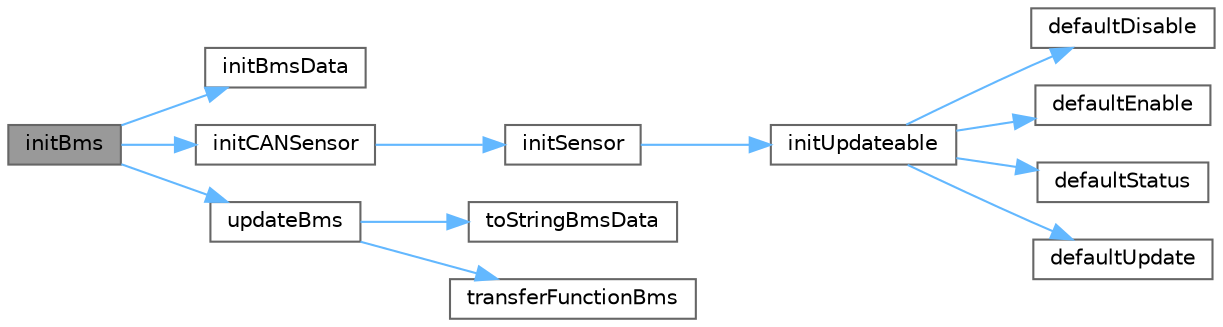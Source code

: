 digraph "initBms"
{
 // LATEX_PDF_SIZE
  bgcolor="transparent";
  edge [fontname=Helvetica,fontsize=10,labelfontname=Helvetica,labelfontsize=10];
  node [fontname=Helvetica,fontsize=10,shape=box,height=0.2,width=0.4];
  rankdir="LR";
  Node1 [label="initBms",height=0.2,width=0.4,color="gray40", fillcolor="grey60", style="filled", fontcolor="black",tooltip="Initializes the BMS with the given frequency."];
  Node1 -> Node2 [color="steelblue1",style="solid"];
  Node2 [label="initBmsData",height=0.2,width=0.4,color="grey40", fillcolor="white", style="filled",URL="$BmsData_8c.html#a43576e28029033465d224d05a0258ead",tooltip="Initializes the BmsData structure with the given parameters."];
  Node1 -> Node3 [color="steelblue1",style="solid"];
  Node3 [label="initCANSensor",height=0.2,width=0.4,color="grey40", fillcolor="white", style="filled",URL="$CANSensor_8c.html#a0331142dd6c26bd37590734c174cb274",tooltip="Initializes a CAN sensor with the given parameters."];
  Node3 -> Node4 [color="steelblue1",style="solid"];
  Node4 [label="initSensor",height=0.2,width=0.4,color="grey40", fillcolor="white", style="filled",URL="$Sensor_8c.html#afa23c62d6ac2176a3ab170f42bce0663",tooltip="Initializes a sensor with the given parameters."];
  Node4 -> Node5 [color="steelblue1",style="solid"];
  Node5 [label="initUpdateable",height=0.2,width=0.4,color="grey40", fillcolor="white", style="filled",URL="$Updateable_8c.html#aaad6c964e32bb05093b5e551856837b4",tooltip=" "];
  Node5 -> Node6 [color="steelblue1",style="solid"];
  Node6 [label="defaultDisable",height=0.2,width=0.4,color="grey40", fillcolor="white", style="filled",URL="$Updateable_8c.html#a1c9a6406589ec57eb31ce5f718926658",tooltip="Default disable function for Updateable objects."];
  Node5 -> Node7 [color="steelblue1",style="solid"];
  Node7 [label="defaultEnable",height=0.2,width=0.4,color="grey40", fillcolor="white", style="filled",URL="$Updateable_8c.html#a1a19c1371c1aec5ea56ba51f17f25ca8",tooltip="Default enable function for Updateable objects."];
  Node5 -> Node8 [color="steelblue1",style="solid"];
  Node8 [label="defaultStatus",height=0.2,width=0.4,color="grey40", fillcolor="white", style="filled",URL="$Updateable_8c.html#a943588fcfca4806e1db6bd9cd2399d23",tooltip="Default status function for Updateable objects."];
  Node5 -> Node9 [color="steelblue1",style="solid"];
  Node9 [label="defaultUpdate",height=0.2,width=0.4,color="grey40", fillcolor="white", style="filled",URL="$Updateable_8c.html#a6cf9090337753427d50057ee2984ec3e",tooltip="Default update function for Updateable objects."];
  Node1 -> Node10 [color="steelblue1",style="solid"];
  Node10 [label="updateBms",height=0.2,width=0.4,color="grey40", fillcolor="white", style="filled",URL="$Bms_8c.html#a7cf1064f4bd9766093c805955762221a",tooltip="Updates the BMS data."];
  Node10 -> Node11 [color="steelblue1",style="solid"];
  Node11 [label="toStringBmsData",height=0.2,width=0.4,color="grey40", fillcolor="white", style="filled",URL="$BmsData_8c.html#af16280268efae856ebc869b7774a8564",tooltip="Converts the BmsData structure to a string."];
  Node10 -> Node12 [color="steelblue1",style="solid"];
  Node12 [label="transferFunctionBms",height=0.2,width=0.4,color="grey40", fillcolor="white", style="filled",URL="$Bms_8c.html#a620d8c276477a59b82aeed5a804ca2e5",tooltip="Transfers raw BMS data to a BmsData structure."];
}
